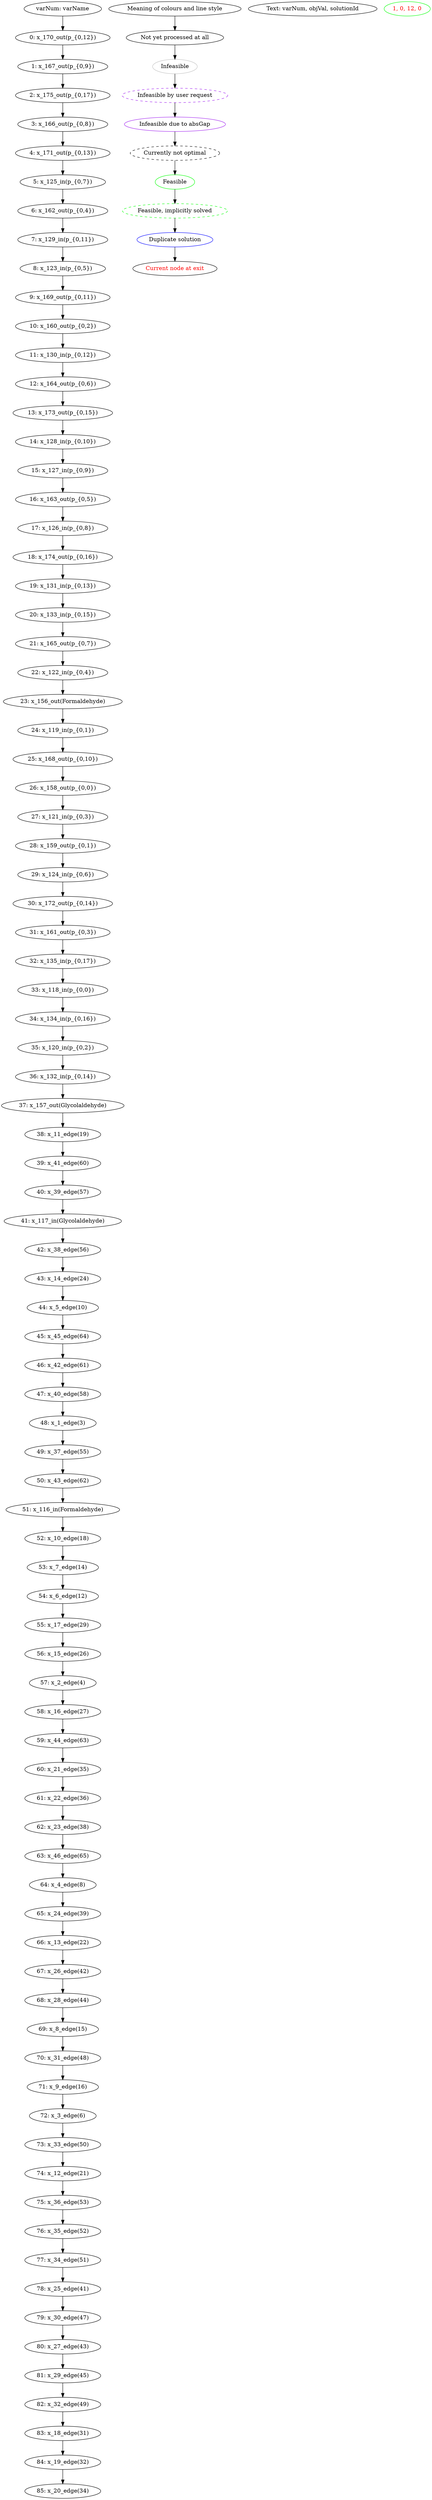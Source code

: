 digraph g {
legend_varNames [ label="varNum: varName" ]
legend_varNames_0 [ label="0: x_170_out(p_{0,12})" ]
legend_varNames_1 [ label="1: x_167_out(p_{0,9})" ]
legend_varNames_2 [ label="2: x_175_out(p_{0,17})" ]
legend_varNames_3 [ label="3: x_166_out(p_{0,8})" ]
legend_varNames_4 [ label="4: x_171_out(p_{0,13})" ]
legend_varNames_5 [ label="5: x_125_in(p_{0,7})" ]
legend_varNames_6 [ label="6: x_162_out(p_{0,4})" ]
legend_varNames_7 [ label="7: x_129_in(p_{0,11})" ]
legend_varNames_8 [ label="8: x_123_in(p_{0,5})" ]
legend_varNames_9 [ label="9: x_169_out(p_{0,11})" ]
legend_varNames_10 [ label="10: x_160_out(p_{0,2})" ]
legend_varNames_11 [ label="11: x_130_in(p_{0,12})" ]
legend_varNames_12 [ label="12: x_164_out(p_{0,6})" ]
legend_varNames_13 [ label="13: x_173_out(p_{0,15})" ]
legend_varNames_14 [ label="14: x_128_in(p_{0,10})" ]
legend_varNames_15 [ label="15: x_127_in(p_{0,9})" ]
legend_varNames_16 [ label="16: x_163_out(p_{0,5})" ]
legend_varNames_17 [ label="17: x_126_in(p_{0,8})" ]
legend_varNames_18 [ label="18: x_174_out(p_{0,16})" ]
legend_varNames_19 [ label="19: x_131_in(p_{0,13})" ]
legend_varNames_20 [ label="20: x_133_in(p_{0,15})" ]
legend_varNames_21 [ label="21: x_165_out(p_{0,7})" ]
legend_varNames_22 [ label="22: x_122_in(p_{0,4})" ]
legend_varNames_23 [ label="23: x_156_out(Formaldehyde)" ]
legend_varNames_24 [ label="24: x_119_in(p_{0,1})" ]
legend_varNames_25 [ label="25: x_168_out(p_{0,10})" ]
legend_varNames_26 [ label="26: x_158_out(p_{0,0})" ]
legend_varNames_27 [ label="27: x_121_in(p_{0,3})" ]
legend_varNames_28 [ label="28: x_159_out(p_{0,1})" ]
legend_varNames_29 [ label="29: x_124_in(p_{0,6})" ]
legend_varNames_30 [ label="30: x_172_out(p_{0,14})" ]
legend_varNames_31 [ label="31: x_161_out(p_{0,3})" ]
legend_varNames_32 [ label="32: x_135_in(p_{0,17})" ]
legend_varNames_33 [ label="33: x_118_in(p_{0,0})" ]
legend_varNames_34 [ label="34: x_134_in(p_{0,16})" ]
legend_varNames_35 [ label="35: x_120_in(p_{0,2})" ]
legend_varNames_36 [ label="36: x_132_in(p_{0,14})" ]
legend_varNames_37 [ label="37: x_157_out(Glycolaldehyde)" ]
legend_varNames_38 [ label="38: x_11_edge(19)" ]
legend_varNames_39 [ label="39: x_41_edge(60)" ]
legend_varNames_40 [ label="40: x_39_edge(57)" ]
legend_varNames_41 [ label="41: x_117_in(Glycolaldehyde)" ]
legend_varNames_42 [ label="42: x_38_edge(56)" ]
legend_varNames_43 [ label="43: x_14_edge(24)" ]
legend_varNames_44 [ label="44: x_5_edge(10)" ]
legend_varNames_45 [ label="45: x_45_edge(64)" ]
legend_varNames_46 [ label="46: x_42_edge(61)" ]
legend_varNames_47 [ label="47: x_40_edge(58)" ]
legend_varNames_48 [ label="48: x_1_edge(3)" ]
legend_varNames_49 [ label="49: x_37_edge(55)" ]
legend_varNames_50 [ label="50: x_43_edge(62)" ]
legend_varNames_51 [ label="51: x_116_in(Formaldehyde)" ]
legend_varNames_52 [ label="52: x_10_edge(18)" ]
legend_varNames_53 [ label="53: x_7_edge(14)" ]
legend_varNames_54 [ label="54: x_6_edge(12)" ]
legend_varNames_55 [ label="55: x_17_edge(29)" ]
legend_varNames_56 [ label="56: x_15_edge(26)" ]
legend_varNames_57 [ label="57: x_2_edge(4)" ]
legend_varNames_58 [ label="58: x_16_edge(27)" ]
legend_varNames_59 [ label="59: x_44_edge(63)" ]
legend_varNames_60 [ label="60: x_21_edge(35)" ]
legend_varNames_61 [ label="61: x_22_edge(36)" ]
legend_varNames_62 [ label="62: x_23_edge(38)" ]
legend_varNames_63 [ label="63: x_46_edge(65)" ]
legend_varNames_64 [ label="64: x_4_edge(8)" ]
legend_varNames_65 [ label="65: x_24_edge(39)" ]
legend_varNames_66 [ label="66: x_13_edge(22)" ]
legend_varNames_67 [ label="67: x_26_edge(42)" ]
legend_varNames_68 [ label="68: x_28_edge(44)" ]
legend_varNames_69 [ label="69: x_8_edge(15)" ]
legend_varNames_70 [ label="70: x_31_edge(48)" ]
legend_varNames_71 [ label="71: x_9_edge(16)" ]
legend_varNames_72 [ label="72: x_3_edge(6)" ]
legend_varNames_73 [ label="73: x_33_edge(50)" ]
legend_varNames_74 [ label="74: x_12_edge(21)" ]
legend_varNames_75 [ label="75: x_36_edge(53)" ]
legend_varNames_76 [ label="76: x_35_edge(52)" ]
legend_varNames_77 [ label="77: x_34_edge(51)" ]
legend_varNames_78 [ label="78: x_25_edge(41)" ]
legend_varNames_79 [ label="79: x_30_edge(47)" ]
legend_varNames_80 [ label="80: x_27_edge(43)" ]
legend_varNames_81 [ label="81: x_29_edge(45)" ]
legend_varNames_82 [ label="82: x_32_edge(49)" ]
legend_varNames_83 [ label="83: x_18_edge(31)" ]
legend_varNames_84 [ label="84: x_19_edge(32)" ]
legend_varNames_85 [ label="85: x_20_edge(34)" ]
legend_varNames -> legend_varNames_0
legend_varNames_0 -> legend_varNames_1
legend_varNames_1 -> legend_varNames_2
legend_varNames_2 -> legend_varNames_3
legend_varNames_3 -> legend_varNames_4
legend_varNames_4 -> legend_varNames_5
legend_varNames_5 -> legend_varNames_6
legend_varNames_6 -> legend_varNames_7
legend_varNames_7 -> legend_varNames_8
legend_varNames_8 -> legend_varNames_9
legend_varNames_9 -> legend_varNames_10
legend_varNames_10 -> legend_varNames_11
legend_varNames_11 -> legend_varNames_12
legend_varNames_12 -> legend_varNames_13
legend_varNames_13 -> legend_varNames_14
legend_varNames_14 -> legend_varNames_15
legend_varNames_15 -> legend_varNames_16
legend_varNames_16 -> legend_varNames_17
legend_varNames_17 -> legend_varNames_18
legend_varNames_18 -> legend_varNames_19
legend_varNames_19 -> legend_varNames_20
legend_varNames_20 -> legend_varNames_21
legend_varNames_21 -> legend_varNames_22
legend_varNames_22 -> legend_varNames_23
legend_varNames_23 -> legend_varNames_24
legend_varNames_24 -> legend_varNames_25
legend_varNames_25 -> legend_varNames_26
legend_varNames_26 -> legend_varNames_27
legend_varNames_27 -> legend_varNames_28
legend_varNames_28 -> legend_varNames_29
legend_varNames_29 -> legend_varNames_30
legend_varNames_30 -> legend_varNames_31
legend_varNames_31 -> legend_varNames_32
legend_varNames_32 -> legend_varNames_33
legend_varNames_33 -> legend_varNames_34
legend_varNames_34 -> legend_varNames_35
legend_varNames_35 -> legend_varNames_36
legend_varNames_36 -> legend_varNames_37
legend_varNames_37 -> legend_varNames_38
legend_varNames_38 -> legend_varNames_39
legend_varNames_39 -> legend_varNames_40
legend_varNames_40 -> legend_varNames_41
legend_varNames_41 -> legend_varNames_42
legend_varNames_42 -> legend_varNames_43
legend_varNames_43 -> legend_varNames_44
legend_varNames_44 -> legend_varNames_45
legend_varNames_45 -> legend_varNames_46
legend_varNames_46 -> legend_varNames_47
legend_varNames_47 -> legend_varNames_48
legend_varNames_48 -> legend_varNames_49
legend_varNames_49 -> legend_varNames_50
legend_varNames_50 -> legend_varNames_51
legend_varNames_51 -> legend_varNames_52
legend_varNames_52 -> legend_varNames_53
legend_varNames_53 -> legend_varNames_54
legend_varNames_54 -> legend_varNames_55
legend_varNames_55 -> legend_varNames_56
legend_varNames_56 -> legend_varNames_57
legend_varNames_57 -> legend_varNames_58
legend_varNames_58 -> legend_varNames_59
legend_varNames_59 -> legend_varNames_60
legend_varNames_60 -> legend_varNames_61
legend_varNames_61 -> legend_varNames_62
legend_varNames_62 -> legend_varNames_63
legend_varNames_63 -> legend_varNames_64
legend_varNames_64 -> legend_varNames_65
legend_varNames_65 -> legend_varNames_66
legend_varNames_66 -> legend_varNames_67
legend_varNames_67 -> legend_varNames_68
legend_varNames_68 -> legend_varNames_69
legend_varNames_69 -> legend_varNames_70
legend_varNames_70 -> legend_varNames_71
legend_varNames_71 -> legend_varNames_72
legend_varNames_72 -> legend_varNames_73
legend_varNames_73 -> legend_varNames_74
legend_varNames_74 -> legend_varNames_75
legend_varNames_75 -> legend_varNames_76
legend_varNames_76 -> legend_varNames_77
legend_varNames_77 -> legend_varNames_78
legend_varNames_78 -> legend_varNames_79
legend_varNames_79 -> legend_varNames_80
legend_varNames_80 -> legend_varNames_81
legend_varNames_81 -> legend_varNames_82
legend_varNames_82 -> legend_varNames_83
legend_varNames_83 -> legend_varNames_84
legend_varNames_84 -> legend_varNames_85
legend_colours_0 [ label="Meaning of colours and line style" ]
legend_colours_1 [ label="Not yet processed at all"  ]
legend_colours_0 -> legend_colours_1
legend_colours_2 [ label="Infeasible" color=gray ]
legend_colours_1 -> legend_colours_2
legend_colours_3 [ label="Infeasible by user request" color=purple style=dashed ]
legend_colours_2 -> legend_colours_3
legend_colours_4 [ label="Infeasible due to absGap" color=purple ]
legend_colours_3 -> legend_colours_4
legend_colours_5 [ label="Currently not optimal" style=dashed ]
legend_colours_4 -> legend_colours_5
legend_colours_6 [ label="Feasible" color=green ]
legend_colours_5 -> legend_colours_6
legend_colours_7 [ label="Feasible, implicitly solved" color=green style=dashed ]
legend_colours_6 -> legend_colours_7
legend_colours_8 [ label="Duplicate solution" color=blue ]
legend_colours_7 -> legend_colours_8
legend_colours_9 [ label="Current node at exit" fontcolor=red ]
legend_colours_8 -> legend_colours_9
legend_text [ label="Text: varNum, objVal, solutionId" ]
1 [ label="1, 0, 12, 0" color=green fontcolor=red ] 
}
